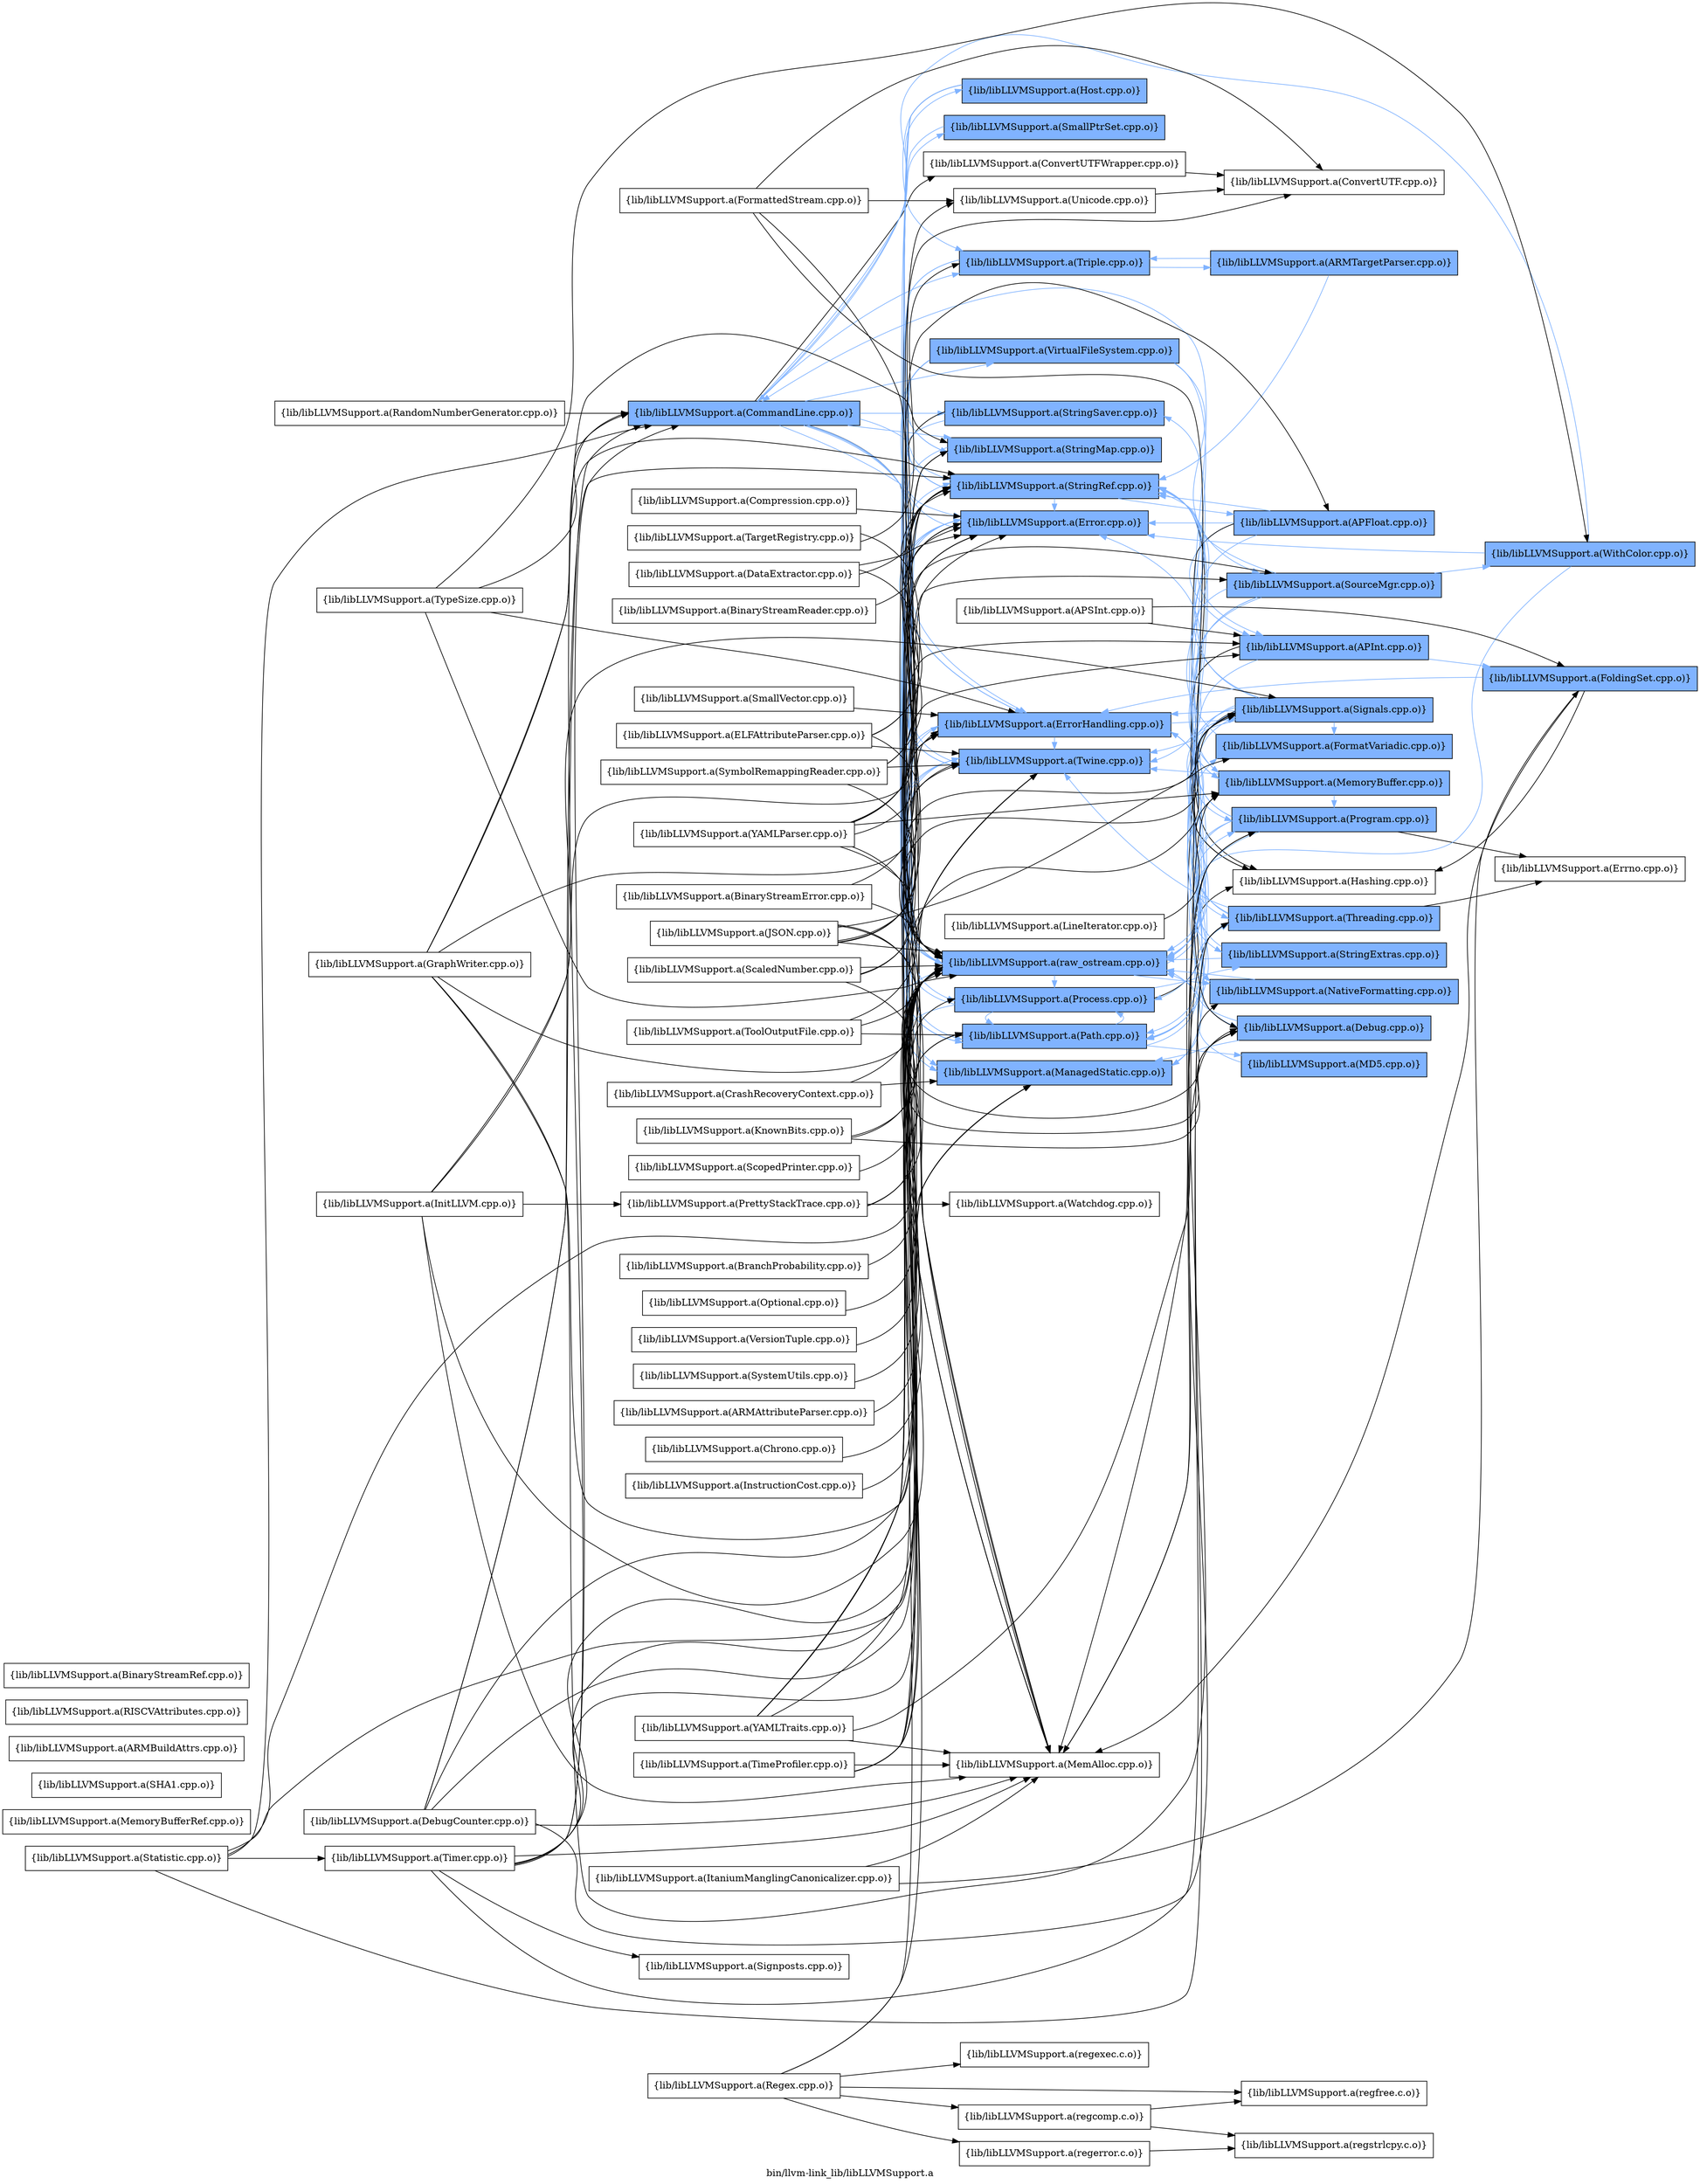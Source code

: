 digraph "bin/llvm-link_lib/libLLVMSupport.a" {
	label="bin/llvm-link_lib/libLLVMSupport.a";
	rankdir=LR;
	{ rank=same; Node0x56353e2e23b8;  }
	{ rank=same; Node0x56353e2e2ae8; Node0x56353e2e45c8; Node0x56353e2e47a8; Node0x56353e2e50b8; Node0x56353e2e4e38; Node0x56353e2e5f68; Node0x56353e2e0bf8; Node0x56353e2e0478; Node0x56353e2e00b8; Node0x56353e2dccd8; Node0x56353e2e0888; Node0x56353e2dce68; Node0x56353e2ddc28; Node0x56353e2e31c8; Node0x56353e2e3858; Node0x56353e2e3f38;  }
	{ rank=same; Node0x56353e2e1f08; Node0x56353e2e5608; Node0x56353e2e5ce8; Node0x56353e2e1ff8; Node0x56353e2e01a8; Node0x56353e2dfa78; Node0x56353e2e63c8; Node0x56353e2dfb68; Node0x56353e2e4208; Node0x56353e2dcff8; Node0x56353e2dc968; Node0x56353e2e30d8; Node0x56353e2e4d48; Node0x56353e2e3308; Node0x56353e2e13c8;  }
	{ rank=same; Node0x56353e2e23b8;  }
	{ rank=same; Node0x56353e2e2ae8; Node0x56353e2e45c8; Node0x56353e2e47a8; Node0x56353e2e50b8; Node0x56353e2e4e38; Node0x56353e2e5f68; Node0x56353e2e0bf8; Node0x56353e2e0478; Node0x56353e2e00b8; Node0x56353e2dccd8; Node0x56353e2e0888; Node0x56353e2dce68; Node0x56353e2ddc28; Node0x56353e2e31c8; Node0x56353e2e3858; Node0x56353e2e3f38;  }
	{ rank=same; Node0x56353e2e1f08; Node0x56353e2e5608; Node0x56353e2e5ce8; Node0x56353e2e1ff8; Node0x56353e2e01a8; Node0x56353e2dfa78; Node0x56353e2e63c8; Node0x56353e2dfb68; Node0x56353e2e4208; Node0x56353e2dcff8; Node0x56353e2dc968; Node0x56353e2e30d8; Node0x56353e2e4d48; Node0x56353e2e3308; Node0x56353e2e13c8;  }

	Node0x56353e2e23b8 [shape=record,shape=box,group=1,style=filled,fillcolor="0.600000 0.5 1",label="{lib/libLLVMSupport.a(CommandLine.cpp.o)}"];
	Node0x56353e2e23b8 -> Node0x56353e2e2ae8;
	Node0x56353e2e23b8 -> Node0x56353e2e45c8[color="0.600000 0.5 1"];
	Node0x56353e2e23b8 -> Node0x56353e2e47a8[color="0.600000 0.5 1"];
	Node0x56353e2e23b8 -> Node0x56353e2e50b8[color="0.600000 0.5 1"];
	Node0x56353e2e23b8 -> Node0x56353e2e4e38;
	Node0x56353e2e23b8 -> Node0x56353e2e5f68[color="0.600000 0.5 1"];
	Node0x56353e2e23b8 -> Node0x56353e2e0bf8[color="0.600000 0.5 1"];
	Node0x56353e2e23b8 -> Node0x56353e2e0478[color="0.600000 0.5 1"];
	Node0x56353e2e23b8 -> Node0x56353e2e00b8[color="0.600000 0.5 1"];
	Node0x56353e2e23b8 -> Node0x56353e2dccd8[color="0.600000 0.5 1"];
	Node0x56353e2e23b8 -> Node0x56353e2e0888[color="0.600000 0.5 1"];
	Node0x56353e2e23b8 -> Node0x56353e2dce68[color="0.600000 0.5 1"];
	Node0x56353e2e23b8 -> Node0x56353e2ddc28[color="0.600000 0.5 1"];
	Node0x56353e2e23b8 -> Node0x56353e2e31c8[color="0.600000 0.5 1"];
	Node0x56353e2e23b8 -> Node0x56353e2e3858[color="0.600000 0.5 1"];
	Node0x56353e2e23b8 -> Node0x56353e2e3f38[color="0.600000 0.5 1"];
	Node0x56353e2e45c8 [shape=record,shape=box,group=1,style=filled,fillcolor="0.600000 0.5 1",label="{lib/libLLVMSupport.a(Error.cpp.o)}"];
	Node0x56353e2e45c8 -> Node0x56353e2e47a8[color="0.600000 0.5 1"];
	Node0x56353e2e45c8 -> Node0x56353e2e50b8[color="0.600000 0.5 1"];
	Node0x56353e2e45c8 -> Node0x56353e2e0888[color="0.600000 0.5 1"];
	Node0x56353e2e45c8 -> Node0x56353e2ddc28[color="0.600000 0.5 1"];
	Node0x56353e2e60f8 [shape=record,shape=box,group=0,label="{lib/libLLVMSupport.a(InitLLVM.cpp.o)}"];
	Node0x56353e2e60f8 -> Node0x56353e2e47a8;
	Node0x56353e2e60f8 -> Node0x56353e2e50b8;
	Node0x56353e2e60f8 -> Node0x56353e2e4e38;
	Node0x56353e2e60f8 -> Node0x56353e2e2c28;
	Node0x56353e2e60f8 -> Node0x56353e2e5ce8;
	Node0x56353e2e4e38 [shape=record,shape=box,group=0,label="{lib/libLLVMSupport.a(MemAlloc.cpp.o)}"];
	Node0x56353e2e4208 [shape=record,shape=box,group=1,style=filled,fillcolor="0.600000 0.5 1",label="{lib/libLLVMSupport.a(MemoryBuffer.cpp.o)}"];
	Node0x56353e2e4208 -> Node0x56353e2e45c8[color="0.600000 0.5 1"];
	Node0x56353e2e4208 -> Node0x56353e2e0888[color="0.600000 0.5 1"];
	Node0x56353e2e4208 -> Node0x56353e2e3858[color="0.600000 0.5 1"];
	Node0x56353e2e4208 -> Node0x56353e2e3f38[color="0.600000 0.5 1"];
	Node0x56353e2e4208 -> Node0x56353e2e4d48[color="0.600000 0.5 1"];
	Node0x56353e2e3da8 [shape=record,shape=box,group=0,label="{lib/libLLVMSupport.a(MemoryBufferRef.cpp.o)}"];
	Node0x56353e2e3308 [shape=record,shape=box,group=1,style=filled,fillcolor="0.600000 0.5 1",label="{lib/libLLVMSupport.a(MD5.cpp.o)}"];
	Node0x56353e2e3308 -> Node0x56353e2ddc28[color="0.600000 0.5 1"];
	Node0x56353e2dcff8 [shape=record,shape=box,group=1,style=filled,fillcolor="0.600000 0.5 1",label="{lib/libLLVMSupport.a(SourceMgr.cpp.o)}"];
	Node0x56353e2dcff8 -> Node0x56353e2e4208[color="0.600000 0.5 1"];
	Node0x56353e2dcff8 -> Node0x56353e2e00b8[color="0.600000 0.5 1"];
	Node0x56353e2dcff8 -> Node0x56353e2e0888[color="0.600000 0.5 1"];
	Node0x56353e2dcff8 -> Node0x56353e2dd638[color="0.600000 0.5 1"];
	Node0x56353e2dcff8 -> Node0x56353e2ddc28[color="0.600000 0.5 1"];
	Node0x56353e2dcff8 -> Node0x56353e2e3858[color="0.600000 0.5 1"];
	Node0x56353e2e0bf8 [shape=record,shape=box,group=1,style=filled,fillcolor="0.600000 0.5 1",label="{lib/libLLVMSupport.a(StringMap.cpp.o)}"];
	Node0x56353e2e0bf8 -> Node0x56353e2e47a8[color="0.600000 0.5 1"];
	Node0x56353e2df938 [shape=record,shape=box,group=0,label="{lib/libLLVMSupport.a(SystemUtils.cpp.o)}"];
	Node0x56353e2df938 -> Node0x56353e2ddc28;
	Node0x56353e2dd458 [shape=record,shape=box,group=0,label="{lib/libLLVMSupport.a(ToolOutputFile.cpp.o)}"];
	Node0x56353e2dd458 -> Node0x56353e2ddc28;
	Node0x56353e2dd458 -> Node0x56353e2e3858;
	Node0x56353e2dd458 -> Node0x56353e2e5ce8;
	Node0x56353e2dd638 [shape=record,shape=box,group=1,style=filled,fillcolor="0.600000 0.5 1",label="{lib/libLLVMSupport.a(WithColor.cpp.o)}"];
	Node0x56353e2dd638 -> Node0x56353e2e23b8[color="0.600000 0.5 1"];
	Node0x56353e2dd638 -> Node0x56353e2e45c8[color="0.600000 0.5 1"];
	Node0x56353e2dd638 -> Node0x56353e2ddc28[color="0.600000 0.5 1"];
	Node0x56353e2ddc28 [shape=record,shape=box,group=1,style=filled,fillcolor="0.600000 0.5 1",label="{lib/libLLVMSupport.a(raw_ostream.cpp.o)}"];
	Node0x56353e2ddc28 -> Node0x56353e2e45c8[color="0.600000 0.5 1"];
	Node0x56353e2ddc28 -> Node0x56353e2e47a8[color="0.600000 0.5 1"];
	Node0x56353e2ddc28 -> Node0x56353e2dc968[color="0.600000 0.5 1"];
	Node0x56353e2ddc28 -> Node0x56353e2e30d8[color="0.600000 0.5 1"];
	Node0x56353e2ddc28 -> Node0x56353e2e0888[color="0.600000 0.5 1"];
	Node0x56353e2ddc28 -> Node0x56353e2e3858[color="0.600000 0.5 1"];
	Node0x56353e2ddc28 -> Node0x56353e2e3f38[color="0.600000 0.5 1"];
	Node0x56353e2ddc28 -> Node0x56353e2e4d48[color="0.600000 0.5 1"];
	Node0x56353e2e01a8 [shape=record,shape=box,group=1,style=filled,fillcolor="0.600000 0.5 1",label="{lib/libLLVMSupport.a(APFloat.cpp.o)}"];
	Node0x56353e2e01a8 -> Node0x56353e2dfa78[color="0.600000 0.5 1"];
	Node0x56353e2e01a8 -> Node0x56353e2e45c8[color="0.600000 0.5 1"];
	Node0x56353e2e01a8 -> Node0x56353e2e63c8;
	Node0x56353e2e01a8 -> Node0x56353e2e00b8[color="0.600000 0.5 1"];
	Node0x56353e2e01a8 -> Node0x56353e2ddc28[color="0.600000 0.5 1"];
	Node0x56353e2dfa78 [shape=record,shape=box,group=1,style=filled,fillcolor="0.600000 0.5 1",label="{lib/libLLVMSupport.a(APInt.cpp.o)}"];
	Node0x56353e2dfa78 -> Node0x56353e2def88[color="0.600000 0.5 1"];
	Node0x56353e2dfa78 -> Node0x56353e2e63c8;
	Node0x56353e2dfa78 -> Node0x56353e2ddc28[color="0.600000 0.5 1"];
	Node0x56353e2e5608 [shape=record,shape=box,group=1,style=filled,fillcolor="0.600000 0.5 1",label="{lib/libLLVMSupport.a(Debug.cpp.o)}"];
	Node0x56353e2e5608 -> Node0x56353e2e50b8[color="0.600000 0.5 1"];
	Node0x56353e2e5608 -> Node0x56353e2ddc28[color="0.600000 0.5 1"];
	Node0x56353e2e50b8 [shape=record,shape=box,group=1,style=filled,fillcolor="0.600000 0.5 1",label="{lib/libLLVMSupport.a(ManagedStatic.cpp.o)}"];
	Node0x56353e2e50b8 -> Node0x56353e2e1ff8[color="0.600000 0.5 1"];
	Node0x56353e2e0478 [shape=record,shape=box,group=1,style=filled,fillcolor="0.600000 0.5 1",label="{lib/libLLVMSupport.a(StringSaver.cpp.o)}"];
	Node0x56353e2e0478 -> Node0x56353e2e4e38;
	Node0x56353e2e0478 -> Node0x56353e2e00b8[color="0.600000 0.5 1"];
	Node0x56353e2dccd8 [shape=record,shape=box,group=1,style=filled,fillcolor="0.600000 0.5 1",label="{lib/libLLVMSupport.a(Triple.cpp.o)}"];
	Node0x56353e2dccd8 -> Node0x56353e2e00b8[color="0.600000 0.5 1"];
	Node0x56353e2dccd8 -> Node0x56353e2dfb68[color="0.600000 0.5 1"];
	Node0x56353e2dccd8 -> Node0x56353e2e0888[color="0.600000 0.5 1"];
	Node0x56353e2e0888 [shape=record,shape=box,group=1,style=filled,fillcolor="0.600000 0.5 1",label="{lib/libLLVMSupport.a(Twine.cpp.o)}"];
	Node0x56353e2e0888 -> Node0x56353e2ddc28[color="0.600000 0.5 1"];
	Node0x56353e2e0978 [shape=record,shape=box,group=0,label="{lib/libLLVMSupport.a(TypeSize.cpp.o)}"];
	Node0x56353e2e0978 -> Node0x56353e2e23b8;
	Node0x56353e2e0978 -> Node0x56353e2e47a8;
	Node0x56353e2e0978 -> Node0x56353e2dd638;
	Node0x56353e2e0978 -> Node0x56353e2ddc28;
	Node0x56353e2e47a8 [shape=record,shape=box,group=1,style=filled,fillcolor="0.600000 0.5 1",label="{lib/libLLVMSupport.a(ErrorHandling.cpp.o)}"];
	Node0x56353e2e47a8 -> Node0x56353e2e5608[color="0.600000 0.5 1"];
	Node0x56353e2e47a8 -> Node0x56353e2e0888[color="0.600000 0.5 1"];
	Node0x56353e2e47a8 -> Node0x56353e2ddc28[color="0.600000 0.5 1"];
	Node0x56353e2e47a8 -> Node0x56353e2e5ce8[color="0.600000 0.5 1"];
	Node0x56353e2e5838 [shape=record,shape=box,group=0,label="{lib/libLLVMSupport.a(SHA1.cpp.o)}"];
	Node0x56353e2e00b8 [shape=record,shape=box,group=1,style=filled,fillcolor="0.600000 0.5 1",label="{lib/libLLVMSupport.a(StringRef.cpp.o)}"];
	Node0x56353e2e00b8 -> Node0x56353e2e01a8[color="0.600000 0.5 1"];
	Node0x56353e2e00b8 -> Node0x56353e2dfa78[color="0.600000 0.5 1"];
	Node0x56353e2e00b8 -> Node0x56353e2e45c8[color="0.600000 0.5 1"];
	Node0x56353e2e00b8 -> Node0x56353e2e63c8;
	Node0x56353e2e6508 [shape=record,shape=box,group=0,label="{lib/libLLVMSupport.a(TargetRegistry.cpp.o)}"];
	Node0x56353e2e6508 -> Node0x56353e2dccd8;
	Node0x56353e2e6508 -> Node0x56353e2ddc28;
	Node0x56353e2dda48 [shape=record,shape=box,group=0,label="{lib/libLLVMSupport.a(FormattedStream.cpp.o)}"];
	Node0x56353e2dda48 -> Node0x56353e2e1f08;
	Node0x56353e2dda48 -> Node0x56353e2e5608;
	Node0x56353e2dda48 -> Node0x56353e2e15f8;
	Node0x56353e2dda48 -> Node0x56353e2ddc28;
	Node0x56353e2e13c8 [shape=record,shape=box,group=1,style=filled,fillcolor="0.600000 0.5 1",label="{lib/libLLVMSupport.a(StringExtras.cpp.o)}"];
	Node0x56353e2e13c8 -> Node0x56353e2e00b8[color="0.600000 0.5 1"];
	Node0x56353e2e13c8 -> Node0x56353e2ddc28[color="0.600000 0.5 1"];
	Node0x56353e2def88 [shape=record,shape=box,group=1,style=filled,fillcolor="0.600000 0.5 1",label="{lib/libLLVMSupport.a(FoldingSet.cpp.o)}"];
	Node0x56353e2def88 -> Node0x56353e2e47a8[color="0.600000 0.5 1"];
	Node0x56353e2def88 -> Node0x56353e2e63c8;
	Node0x56353e2def88 -> Node0x56353e2e4e38;
	Node0x56353e2e3d08 [shape=record,shape=box,group=0,label="{lib/libLLVMSupport.a(Regex.cpp.o)}"];
	Node0x56353e2e3d08 -> Node0x56353e2e00b8;
	Node0x56353e2e3d08 -> Node0x56353e2e0888;
	Node0x56353e2e3d08 -> Node0x56353e2de998;
	Node0x56353e2e3d08 -> Node0x56353e2dec18;
	Node0x56353e2e3d08 -> Node0x56353e2e4168;
	Node0x56353e2e3d08 -> Node0x56353e2e2318;
	Node0x56353e2e5f68 [shape=record,shape=box,group=1,style=filled,fillcolor="0.600000 0.5 1",label="{lib/libLLVMSupport.a(SmallPtrSet.cpp.o)}"];
	Node0x56353e2e5f68 -> Node0x56353e2e47a8[color="0.600000 0.5 1"];
	Node0x56353e2e63c8 [shape=record,shape=box,group=0,label="{lib/libLLVMSupport.a(Hashing.cpp.o)}"];
	Node0x56353e2e3858 [shape=record,shape=box,group=1,style=filled,fillcolor="0.600000 0.5 1",label="{lib/libLLVMSupport.a(Path.cpp.o)}"];
	Node0x56353e2e3858 -> Node0x56353e2e45c8[color="0.600000 0.5 1"];
	Node0x56353e2e3858 -> Node0x56353e2e3308[color="0.600000 0.5 1"];
	Node0x56353e2e3858 -> Node0x56353e2e00b8[color="0.600000 0.5 1"];
	Node0x56353e2e3858 -> Node0x56353e2e0888[color="0.600000 0.5 1"];
	Node0x56353e2e3858 -> Node0x56353e2e3f38[color="0.600000 0.5 1"];
	Node0x56353e2e3858 -> Node0x56353e2e5ce8[color="0.600000 0.5 1"];
	Node0x56353e2e1ff8 [shape=record,shape=box,group=1,style=filled,fillcolor="0.600000 0.5 1",label="{lib/libLLVMSupport.a(Threading.cpp.o)}"];
	Node0x56353e2e1ff8 -> Node0x56353e2e47a8[color="0.600000 0.5 1"];
	Node0x56353e2e1ff8 -> Node0x56353e2e4e38;
	Node0x56353e2e1ff8 -> Node0x56353e2e00b8[color="0.600000 0.5 1"];
	Node0x56353e2e1ff8 -> Node0x56353e2e0888[color="0.600000 0.5 1"];
	Node0x56353e2e1ff8 -> Node0x56353e2e55b8;
	Node0x56353e2e2c28 [shape=record,shape=box,group=0,label="{lib/libLLVMSupport.a(PrettyStackTrace.cpp.o)}"];
	Node0x56353e2e2c28 -> Node0x56353e2ddc28;
	Node0x56353e2e2c28 -> Node0x56353e2e5ce8;
	Node0x56353e2e2c28 -> Node0x56353e2e38a8;
	Node0x56353e2de308 [shape=record,shape=box,group=0,label="{lib/libLLVMSupport.a(Timer.cpp.o)}"];
	Node0x56353e2de308 -> Node0x56353e2e23b8;
	Node0x56353e2de308 -> Node0x56353e2e50b8;
	Node0x56353e2de308 -> Node0x56353e2e4e38;
	Node0x56353e2de308 -> Node0x56353e2e0bf8;
	Node0x56353e2de308 -> Node0x56353e2ddae8;
	Node0x56353e2de308 -> Node0x56353e2ddc28;
	Node0x56353e2de308 -> Node0x56353e2e3f38;
	Node0x56353e2de308 -> Node0x56353e2e1ff8;
	Node0x56353e2dc968 [shape=record,shape=box,group=1,style=filled,fillcolor="0.600000 0.5 1",label="{lib/libLLVMSupport.a(FormatVariadic.cpp.o)}"];
	Node0x56353e2dc968 -> Node0x56353e2e00b8[color="0.600000 0.5 1"];
	Node0x56353e2e30d8 [shape=record,shape=box,group=1,style=filled,fillcolor="0.600000 0.5 1",label="{lib/libLLVMSupport.a(NativeFormatting.cpp.o)}"];
	Node0x56353e2e30d8 -> Node0x56353e2ddc28[color="0.600000 0.5 1"];
	Node0x56353e2e31c8 [shape=record,shape=box,group=1,style=filled,fillcolor="0.600000 0.5 1",label="{lib/libLLVMSupport.a(Host.cpp.o)}"];
	Node0x56353e2e31c8 -> Node0x56353e2e4e38;
	Node0x56353e2e31c8 -> Node0x56353e2e0bf8[color="0.600000 0.5 1"];
	Node0x56353e2e31c8 -> Node0x56353e2e00b8[color="0.600000 0.5 1"];
	Node0x56353e2e31c8 -> Node0x56353e2dccd8[color="0.600000 0.5 1"];
	Node0x56353e2e31c8 -> Node0x56353e2ddc28[color="0.600000 0.5 1"];
	Node0x56353e2de038 [shape=record,shape=box,group=0,label="{lib/libLLVMSupport.a(ARMBuildAttrs.cpp.o)}"];
	Node0x56353e2e4118 [shape=record,shape=box,group=0,label="{lib/libLLVMSupport.a(RISCVAttributes.cpp.o)}"];
	Node0x56353e2decb8 [shape=record,shape=box,group=0,label="{lib/libLLVMSupport.a(ARMAttributeParser.cpp.o)}"];
	Node0x56353e2decb8 -> Node0x56353e2ddc28;
	Node0x56353e2de6c8 [shape=record,shape=box,group=0,label="{lib/libLLVMSupport.a(BinaryStreamError.cpp.o)}"];
	Node0x56353e2de6c8 -> Node0x56353e2e45c8;
	Node0x56353e2de6c8 -> Node0x56353e2ddc28;
	Node0x56353e2dcaa8 [shape=record,shape=box,group=0,label="{lib/libLLVMSupport.a(BinaryStreamReader.cpp.o)}"];
	Node0x56353e2dcaa8 -> Node0x56353e2e45c8;
	Node0x56353e2dd7c8 [shape=record,shape=box,group=0,label="{lib/libLLVMSupport.a(BinaryStreamRef.cpp.o)}"];
	Node0x56353e2e3178 [shape=record,shape=box,group=0,label="{lib/libLLVMSupport.a(Chrono.cpp.o)}"];
	Node0x56353e2e3178 -> Node0x56353e2ddc28;
	Node0x56353e2e2ae8 [shape=record,shape=box,group=0,label="{lib/libLLVMSupport.a(ConvertUTFWrapper.cpp.o)}"];
	Node0x56353e2e2ae8 -> Node0x56353e2e1f08;
	Node0x56353e2dce68 [shape=record,shape=box,group=1,style=filled,fillcolor="0.600000 0.5 1",label="{lib/libLLVMSupport.a(VirtualFileSystem.cpp.o)}"];
	Node0x56353e2dce68 -> Node0x56353e2e45c8[color="0.600000 0.5 1"];
	Node0x56353e2dce68 -> Node0x56353e2e4e38;
	Node0x56353e2dce68 -> Node0x56353e2e4208[color="0.600000 0.5 1"];
	Node0x56353e2dce68 -> Node0x56353e2dcff8[color="0.600000 0.5 1"];
	Node0x56353e2dce68 -> Node0x56353e2e0bf8[color="0.600000 0.5 1"];
	Node0x56353e2dce68 -> Node0x56353e2e00b8[color="0.600000 0.5 1"];
	Node0x56353e2dce68 -> Node0x56353e2e0888[color="0.600000 0.5 1"];
	Node0x56353e2dce68 -> Node0x56353e2ddc28[color="0.600000 0.5 1"];
	Node0x56353e2dce68 -> Node0x56353e2e3858[color="0.600000 0.5 1"];
	Node0x56353e2e3f38 [shape=record,shape=box,group=1,style=filled,fillcolor="0.600000 0.5 1",label="{lib/libLLVMSupport.a(Process.cpp.o)}"];
	Node0x56353e2e3f38 -> Node0x56353e2e45c8[color="0.600000 0.5 1"];
	Node0x56353e2e3f38 -> Node0x56353e2e63c8;
	Node0x56353e2e3f38 -> Node0x56353e2e50b8[color="0.600000 0.5 1"];
	Node0x56353e2e3f38 -> Node0x56353e2e13c8[color="0.600000 0.5 1"];
	Node0x56353e2e3f38 -> Node0x56353e2e3858[color="0.600000 0.5 1"];
	Node0x56353e2e1f08 [shape=record,shape=box,group=0,label="{lib/libLLVMSupport.a(ConvertUTF.cpp.o)}"];
	Node0x56353e2e60a8 [shape=record,shape=box,group=0,label="{lib/libLLVMSupport.a(DataExtractor.cpp.o)}"];
	Node0x56353e2e60a8 -> Node0x56353e2e45c8;
	Node0x56353e2e60a8 -> Node0x56353e2e00b8;
	Node0x56353e2e60a8 -> Node0x56353e2ddc28;
	Node0x56353e2e5dd8 [shape=record,shape=box,group=0,label="{lib/libLLVMSupport.a(ELFAttributeParser.cpp.o)}"];
	Node0x56353e2e5dd8 -> Node0x56353e2e45c8;
	Node0x56353e2e5dd8 -> Node0x56353e2e00b8;
	Node0x56353e2e5dd8 -> Node0x56353e2e0888;
	Node0x56353e2e5dd8 -> Node0x56353e2ddc28;
	Node0x56353e2e5ce8 [shape=record,shape=box,group=1,style=filled,fillcolor="0.600000 0.5 1",label="{lib/libLLVMSupport.a(Signals.cpp.o)}"];
	Node0x56353e2e5ce8 -> Node0x56353e2e23b8[color="0.600000 0.5 1"];
	Node0x56353e2e5ce8 -> Node0x56353e2e47a8[color="0.600000 0.5 1"];
	Node0x56353e2e5ce8 -> Node0x56353e2dc968[color="0.600000 0.5 1"];
	Node0x56353e2e5ce8 -> Node0x56353e2e50b8[color="0.600000 0.5 1"];
	Node0x56353e2e5ce8 -> Node0x56353e2e4e38;
	Node0x56353e2e5ce8 -> Node0x56353e2e4208[color="0.600000 0.5 1"];
	Node0x56353e2e5ce8 -> Node0x56353e2e30d8[color="0.600000 0.5 1"];
	Node0x56353e2e5ce8 -> Node0x56353e2e00b8[color="0.600000 0.5 1"];
	Node0x56353e2e5ce8 -> Node0x56353e2e0888[color="0.600000 0.5 1"];
	Node0x56353e2e5ce8 -> Node0x56353e2ddc28[color="0.600000 0.5 1"];
	Node0x56353e2e5ce8 -> Node0x56353e2e3858[color="0.600000 0.5 1"];
	Node0x56353e2e5ce8 -> Node0x56353e2e4d48[color="0.600000 0.5 1"];
	Node0x56353e2e5ce8 -> Node0x56353e2e1ff8[color="0.600000 0.5 1"];
	Node0x56353e2e15f8 [shape=record,shape=box,group=0,label="{lib/libLLVMSupport.a(Unicode.cpp.o)}"];
	Node0x56353e2e15f8 -> Node0x56353e2e1f08;
	Node0x56353e2e5478 [shape=record,shape=box,group=0,label="{lib/libLLVMSupport.a(InstructionCost.cpp.o)}"];
	Node0x56353e2e5478 -> Node0x56353e2ddc28;
	Node0x56353e2e4d48 [shape=record,shape=box,group=1,style=filled,fillcolor="0.600000 0.5 1",label="{lib/libLLVMSupport.a(Program.cpp.o)}"];
	Node0x56353e2e4d48 -> Node0x56353e2e4e38;
	Node0x56353e2e4d48 -> Node0x56353e2e13c8[color="0.600000 0.5 1"];
	Node0x56353e2e4d48 -> Node0x56353e2e0478[color="0.600000 0.5 1"];
	Node0x56353e2e4d48 -> Node0x56353e2e00b8[color="0.600000 0.5 1"];
	Node0x56353e2e4d48 -> Node0x56353e2ddc28[color="0.600000 0.5 1"];
	Node0x56353e2e4d48 -> Node0x56353e2e3858[color="0.600000 0.5 1"];
	Node0x56353e2e4d48 -> Node0x56353e2e55b8;
	Node0x56353e2e38a8 [shape=record,shape=box,group=0,label="{lib/libLLVMSupport.a(Watchdog.cpp.o)}"];
	Node0x56353e2e3588 [shape=record,shape=box,group=0,label="{lib/libLLVMSupport.a(RandomNumberGenerator.cpp.o)}"];
	Node0x56353e2e3588 -> Node0x56353e2e23b8;
	Node0x56353e2de998 [shape=record,shape=box,group=0,label="{lib/libLLVMSupport.a(regcomp.c.o)}"];
	Node0x56353e2de998 -> Node0x56353e2e2318;
	Node0x56353e2de998 -> Node0x56353e2e29a8;
	Node0x56353e2dec18 [shape=record,shape=box,group=0,label="{lib/libLLVMSupport.a(regerror.c.o)}"];
	Node0x56353e2dec18 -> Node0x56353e2e29a8;
	Node0x56353e2e4168 [shape=record,shape=box,group=0,label="{lib/libLLVMSupport.a(regexec.c.o)}"];
	Node0x56353e2e2318 [shape=record,shape=box,group=0,label="{lib/libLLVMSupport.a(regfree.c.o)}"];
	Node0x56353e2e4f78 [shape=record,shape=box,group=0,label="{lib/libLLVMSupport.a(ScopedPrinter.cpp.o)}"];
	Node0x56353e2e4f78 -> Node0x56353e2ddc28;
	Node0x56353e2e6738 [shape=record,shape=box,group=0,label="{lib/libLLVMSupport.a(SmallVector.cpp.o)}"];
	Node0x56353e2e6738 -> Node0x56353e2e47a8;
	Node0x56353e2dd278 [shape=record,shape=box,group=0,label="{lib/libLLVMSupport.a(Statistic.cpp.o)}"];
	Node0x56353e2dd278 -> Node0x56353e2e23b8;
	Node0x56353e2dd278 -> Node0x56353e2e50b8;
	Node0x56353e2dd278 -> Node0x56353e2de308;
	Node0x56353e2dd278 -> Node0x56353e2ddc28;
	Node0x56353e2dd278 -> Node0x56353e2e1ff8;
	Node0x56353e2df208 [shape=record,shape=box,group=0,label="{lib/libLLVMSupport.a(TimeProfiler.cpp.o)}"];
	Node0x56353e2df208 -> Node0x56353e2e45c8;
	Node0x56353e2df208 -> Node0x56353e2e4e38;
	Node0x56353e2df208 -> Node0x56353e2e0bf8;
	Node0x56353e2df208 -> Node0x56353e2e0888;
	Node0x56353e2df208 -> Node0x56353e2ddc28;
	Node0x56353e2df208 -> Node0x56353e2e3858;
	Node0x56353e2de8a8 [shape=record,shape=box,group=0,label="{lib/libLLVMSupport.a(JSON.cpp.o)}"];
	Node0x56353e2de8a8 -> Node0x56353e2e1f08;
	Node0x56353e2de8a8 -> Node0x56353e2e45c8;
	Node0x56353e2de8a8 -> Node0x56353e2dc968;
	Node0x56353e2de8a8 -> Node0x56353e2e4e38;
	Node0x56353e2de8a8 -> Node0x56353e2e30d8;
	Node0x56353e2de8a8 -> Node0x56353e2e00b8;
	Node0x56353e2de8a8 -> Node0x56353e2e0888;
	Node0x56353e2de8a8 -> Node0x56353e2ddc28;
	Node0x56353e2ddae8 [shape=record,shape=box,group=0,label="{lib/libLLVMSupport.a(Signposts.cpp.o)}"];
	Node0x56353e2dfb68 [shape=record,shape=box,group=1,style=filled,fillcolor="0.600000 0.5 1",label="{lib/libLLVMSupport.a(ARMTargetParser.cpp.o)}"];
	Node0x56353e2dfb68 -> Node0x56353e2e00b8[color="0.600000 0.5 1"];
	Node0x56353e2dfb68 -> Node0x56353e2dccd8[color="0.600000 0.5 1"];
	Node0x56353e2dda98 [shape=record,shape=box,group=0,label="{lib/libLLVMSupport.a(YAMLParser.cpp.o)}"];
	Node0x56353e2dda98 -> Node0x56353e2e47a8;
	Node0x56353e2dda98 -> Node0x56353e2e4e38;
	Node0x56353e2dda98 -> Node0x56353e2e4208;
	Node0x56353e2dda98 -> Node0x56353e2dcff8;
	Node0x56353e2dda98 -> Node0x56353e2e00b8;
	Node0x56353e2dda98 -> Node0x56353e2e15f8;
	Node0x56353e2dda98 -> Node0x56353e2ddc28;
	Node0x56353e2e29a8 [shape=record,shape=box,group=0,label="{lib/libLLVMSupport.a(regstrlcpy.c.o)}"];
	Node0x56353e2e4578 [shape=record,shape=box,group=0,label="{lib/libLLVMSupport.a(CrashRecoveryContext.cpp.o)}"];
	Node0x56353e2e4578 -> Node0x56353e2e50b8;
	Node0x56353e2e4578 -> Node0x56353e2e5ce8;
	Node0x56353e2e55b8 [shape=record,shape=box,group=0,label="{lib/libLLVMSupport.a(Errno.cpp.o)}"];
	Node0x56353e2e0ec8 [shape=record,shape=box,group=0,label="{lib/libLLVMSupport.a(BranchProbability.cpp.o)}"];
	Node0x56353e2e0ec8 -> Node0x56353e2ddc28;
	Node0x56353e2e0298 [shape=record,shape=box,group=0,label="{lib/libLLVMSupport.a(LineIterator.cpp.o)}"];
	Node0x56353e2e0298 -> Node0x56353e2e4208;
	Node0x56353e2e5248 [shape=record,shape=box,group=0,label="{lib/libLLVMSupport.a(APSInt.cpp.o)}"];
	Node0x56353e2e5248 -> Node0x56353e2dfa78;
	Node0x56353e2e5248 -> Node0x56353e2def88;
	Node0x56353e2e1e68 [shape=record,shape=box,group=0,label="{lib/libLLVMSupport.a(DebugCounter.cpp.o)}"];
	Node0x56353e2e1e68 -> Node0x56353e2e23b8;
	Node0x56353e2e1e68 -> Node0x56353e2e5608;
	Node0x56353e2e1e68 -> Node0x56353e2e50b8;
	Node0x56353e2e1e68 -> Node0x56353e2e4e38;
	Node0x56353e2e1e68 -> Node0x56353e2e00b8;
	Node0x56353e2e1e68 -> Node0x56353e2ddc28;
	Node0x56353e2e3d58 [shape=record,shape=box,group=0,label="{lib/libLLVMSupport.a(ScaledNumber.cpp.o)}"];
	Node0x56353e2e3d58 -> Node0x56353e2e01a8;
	Node0x56353e2e3d58 -> Node0x56353e2dfa78;
	Node0x56353e2e3d58 -> Node0x56353e2e5608;
	Node0x56353e2e3d58 -> Node0x56353e2ddc28;
	Node0x56353e2df0c8 [shape=record,shape=box,group=0,label="{lib/libLLVMSupport.a(GraphWriter.cpp.o)}"];
	Node0x56353e2df0c8 -> Node0x56353e2e23b8;
	Node0x56353e2df0c8 -> Node0x56353e2e00b8;
	Node0x56353e2df0c8 -> Node0x56353e2e0888;
	Node0x56353e2df0c8 -> Node0x56353e2ddc28;
	Node0x56353e2df0c8 -> Node0x56353e2e3858;
	Node0x56353e2df0c8 -> Node0x56353e2e4d48;
	Node0x56353e2dcc88 [shape=record,shape=box,group=0,label="{lib/libLLVMSupport.a(Optional.cpp.o)}"];
	Node0x56353e2dcc88 -> Node0x56353e2ddc28;
	Node0x56353e2e58d8 [shape=record,shape=box,group=0,label="{lib/libLLVMSupport.a(KnownBits.cpp.o)}"];
	Node0x56353e2e58d8 -> Node0x56353e2dfa78;
	Node0x56353e2e58d8 -> Node0x56353e2e5608;
	Node0x56353e2e58d8 -> Node0x56353e2ddc28;
	Node0x56353e2e1148 [shape=record,shape=box,group=0,label="{lib/libLLVMSupport.a(YAMLTraits.cpp.o)}"];
	Node0x56353e2e1148 -> Node0x56353e2e47a8;
	Node0x56353e2e1148 -> Node0x56353e2e4e38;
	Node0x56353e2e1148 -> Node0x56353e2e4208;
	Node0x56353e2e1148 -> Node0x56353e2dcff8;
	Node0x56353e2e1148 -> Node0x56353e2e0bf8;
	Node0x56353e2e1148 -> Node0x56353e2e00b8;
	Node0x56353e2e1148 -> Node0x56353e2e0888;
	Node0x56353e2e1148 -> Node0x56353e2ddc28;
	Node0x56353e2e08d8 [shape=record,shape=box,group=0,label="{lib/libLLVMSupport.a(VersionTuple.cpp.o)}"];
	Node0x56353e2e08d8 -> Node0x56353e2ddc28;
	Node0x56353e2dfac8 [shape=record,shape=box,group=0,label="{lib/libLLVMSupport.a(Compression.cpp.o)}"];
	Node0x56353e2dfac8 -> Node0x56353e2e45c8;
	Node0x56353e2e3e98 [shape=record,shape=box,group=0,label="{lib/libLLVMSupport.a(ItaniumManglingCanonicalizer.cpp.o)}"];
	Node0x56353e2e3e98 -> Node0x56353e2def88;
	Node0x56353e2e3e98 -> Node0x56353e2e4e38;
	Node0x56353e2e3678 [shape=record,shape=box,group=0,label="{lib/libLLVMSupport.a(SymbolRemappingReader.cpp.o)}"];
	Node0x56353e2e3678 -> Node0x56353e2e45c8;
	Node0x56353e2e3678 -> Node0x56353e2e00b8;
	Node0x56353e2e3678 -> Node0x56353e2e0888;
	Node0x56353e2e3678 -> Node0x56353e2ddc28;
}
